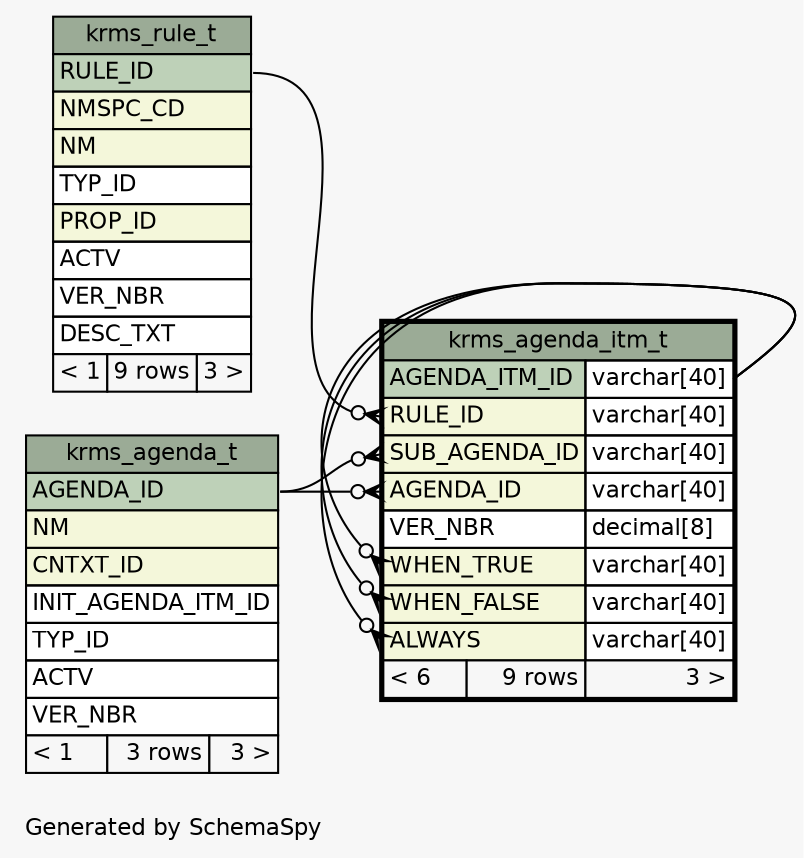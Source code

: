 // dot 2.28.0 on Mac OS X 10.7.2
// SchemaSpy rev 590
digraph "oneDegreeRelationshipsDiagram" {
  graph [
    rankdir="RL"
    bgcolor="#f7f7f7"
    label="\nGenerated by SchemaSpy"
    labeljust="l"
    nodesep="0.18"
    ranksep="0.46"
    fontname="Helvetica"
    fontsize="11"
  ];
  node [
    fontname="Helvetica"
    fontsize="11"
    shape="plaintext"
  ];
  edge [
    arrowsize="0.8"
  ];
  "krms_agenda_itm_t":"AGENDA_ID":w -> "krms_agenda_t":"AGENDA_ID":e [arrowhead=none dir=back arrowtail=crowodot];
  "krms_agenda_itm_t":"ALWAYS":w -> "krms_agenda_itm_t":"AGENDA_ITM_ID.type":e [arrowhead=none dir=back arrowtail=crowodot];
  "krms_agenda_itm_t":"RULE_ID":w -> "krms_rule_t":"RULE_ID":e [arrowhead=none dir=back arrowtail=crowodot];
  "krms_agenda_itm_t":"SUB_AGENDA_ID":w -> "krms_agenda_t":"AGENDA_ID":e [arrowhead=none dir=back arrowtail=crowodot];
  "krms_agenda_itm_t":"WHEN_FALSE":w -> "krms_agenda_itm_t":"AGENDA_ITM_ID.type":e [arrowhead=none dir=back arrowtail=crowodot];
  "krms_agenda_itm_t":"WHEN_TRUE":w -> "krms_agenda_itm_t":"AGENDA_ITM_ID.type":e [arrowhead=none dir=back arrowtail=crowodot];
  "krms_agenda_itm_t" [
    label=<
    <TABLE BORDER="2" CELLBORDER="1" CELLSPACING="0" BGCOLOR="#ffffff">
      <TR><TD COLSPAN="3" BGCOLOR="#9bab96" ALIGN="CENTER">krms_agenda_itm_t</TD></TR>
      <TR><TD PORT="AGENDA_ITM_ID" COLSPAN="2" BGCOLOR="#bed1b8" ALIGN="LEFT">AGENDA_ITM_ID</TD><TD PORT="AGENDA_ITM_ID.type" ALIGN="LEFT">varchar[40]</TD></TR>
      <TR><TD PORT="RULE_ID" COLSPAN="2" BGCOLOR="#f4f7da" ALIGN="LEFT">RULE_ID</TD><TD PORT="RULE_ID.type" ALIGN="LEFT">varchar[40]</TD></TR>
      <TR><TD PORT="SUB_AGENDA_ID" COLSPAN="2" BGCOLOR="#f4f7da" ALIGN="LEFT">SUB_AGENDA_ID</TD><TD PORT="SUB_AGENDA_ID.type" ALIGN="LEFT">varchar[40]</TD></TR>
      <TR><TD PORT="AGENDA_ID" COLSPAN="2" BGCOLOR="#f4f7da" ALIGN="LEFT">AGENDA_ID</TD><TD PORT="AGENDA_ID.type" ALIGN="LEFT">varchar[40]</TD></TR>
      <TR><TD PORT="VER_NBR" COLSPAN="2" ALIGN="LEFT">VER_NBR</TD><TD PORT="VER_NBR.type" ALIGN="LEFT">decimal[8]</TD></TR>
      <TR><TD PORT="WHEN_TRUE" COLSPAN="2" BGCOLOR="#f4f7da" ALIGN="LEFT">WHEN_TRUE</TD><TD PORT="WHEN_TRUE.type" ALIGN="LEFT">varchar[40]</TD></TR>
      <TR><TD PORT="WHEN_FALSE" COLSPAN="2" BGCOLOR="#f4f7da" ALIGN="LEFT">WHEN_FALSE</TD><TD PORT="WHEN_FALSE.type" ALIGN="LEFT">varchar[40]</TD></TR>
      <TR><TD PORT="ALWAYS" COLSPAN="2" BGCOLOR="#f4f7da" ALIGN="LEFT">ALWAYS</TD><TD PORT="ALWAYS.type" ALIGN="LEFT">varchar[40]</TD></TR>
      <TR><TD ALIGN="LEFT" BGCOLOR="#f7f7f7">&lt; 6</TD><TD ALIGN="RIGHT" BGCOLOR="#f7f7f7">9 rows</TD><TD ALIGN="RIGHT" BGCOLOR="#f7f7f7">3 &gt;</TD></TR>
    </TABLE>>
    URL="krms_agenda_itm_t.html"
    tooltip="krms_agenda_itm_t"
  ];
  "krms_agenda_t" [
    label=<
    <TABLE BORDER="0" CELLBORDER="1" CELLSPACING="0" BGCOLOR="#ffffff">
      <TR><TD COLSPAN="3" BGCOLOR="#9bab96" ALIGN="CENTER">krms_agenda_t</TD></TR>
      <TR><TD PORT="AGENDA_ID" COLSPAN="3" BGCOLOR="#bed1b8" ALIGN="LEFT">AGENDA_ID</TD></TR>
      <TR><TD PORT="NM" COLSPAN="3" BGCOLOR="#f4f7da" ALIGN="LEFT">NM</TD></TR>
      <TR><TD PORT="CNTXT_ID" COLSPAN="3" BGCOLOR="#f4f7da" ALIGN="LEFT">CNTXT_ID</TD></TR>
      <TR><TD PORT="INIT_AGENDA_ITM_ID" COLSPAN="3" ALIGN="LEFT">INIT_AGENDA_ITM_ID</TD></TR>
      <TR><TD PORT="TYP_ID" COLSPAN="3" ALIGN="LEFT">TYP_ID</TD></TR>
      <TR><TD PORT="ACTV" COLSPAN="3" ALIGN="LEFT">ACTV</TD></TR>
      <TR><TD PORT="VER_NBR" COLSPAN="3" ALIGN="LEFT">VER_NBR</TD></TR>
      <TR><TD ALIGN="LEFT" BGCOLOR="#f7f7f7">&lt; 1</TD><TD ALIGN="RIGHT" BGCOLOR="#f7f7f7">3 rows</TD><TD ALIGN="RIGHT" BGCOLOR="#f7f7f7">3 &gt;</TD></TR>
    </TABLE>>
    URL="krms_agenda_t.html"
    tooltip="krms_agenda_t"
  ];
  "krms_rule_t" [
    label=<
    <TABLE BORDER="0" CELLBORDER="1" CELLSPACING="0" BGCOLOR="#ffffff">
      <TR><TD COLSPAN="3" BGCOLOR="#9bab96" ALIGN="CENTER">krms_rule_t</TD></TR>
      <TR><TD PORT="RULE_ID" COLSPAN="3" BGCOLOR="#bed1b8" ALIGN="LEFT">RULE_ID</TD></TR>
      <TR><TD PORT="NMSPC_CD" COLSPAN="3" BGCOLOR="#f4f7da" ALIGN="LEFT">NMSPC_CD</TD></TR>
      <TR><TD PORT="NM" COLSPAN="3" BGCOLOR="#f4f7da" ALIGN="LEFT">NM</TD></TR>
      <TR><TD PORT="TYP_ID" COLSPAN="3" ALIGN="LEFT">TYP_ID</TD></TR>
      <TR><TD PORT="PROP_ID" COLSPAN="3" BGCOLOR="#f4f7da" ALIGN="LEFT">PROP_ID</TD></TR>
      <TR><TD PORT="ACTV" COLSPAN="3" ALIGN="LEFT">ACTV</TD></TR>
      <TR><TD PORT="VER_NBR" COLSPAN="3" ALIGN="LEFT">VER_NBR</TD></TR>
      <TR><TD PORT="DESC_TXT" COLSPAN="3" ALIGN="LEFT">DESC_TXT</TD></TR>
      <TR><TD ALIGN="LEFT" BGCOLOR="#f7f7f7">&lt; 1</TD><TD ALIGN="RIGHT" BGCOLOR="#f7f7f7">9 rows</TD><TD ALIGN="RIGHT" BGCOLOR="#f7f7f7">3 &gt;</TD></TR>
    </TABLE>>
    URL="krms_rule_t.html"
    tooltip="krms_rule_t"
  ];
}
